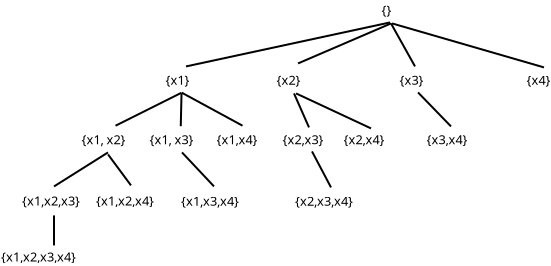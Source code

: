 <?xml version="1.0" encoding="UTF-8"?>
<dia:diagram xmlns:dia="http://www.lysator.liu.se/~alla/dia/">
  <dia:layer name="Background" visible="true" active="true">
    <dia:object type="Standard - Text" version="1" id="O0">
      <dia:attribute name="obj_pos">
        <dia:point val="5.3,7.9"/>
      </dia:attribute>
      <dia:attribute name="obj_bb">
        <dia:rectangle val="5.3,7.286;6.921,8.09"/>
      </dia:attribute>
      <dia:attribute name="text">
        <dia:composite type="text">
          <dia:attribute name="string">
            <dia:string>#{x1}#</dia:string>
          </dia:attribute>
          <dia:attribute name="font">
            <dia:font family="sans" style="0" name="Helvetica"/>
          </dia:attribute>
          <dia:attribute name="height">
            <dia:real val="0.8"/>
          </dia:attribute>
          <dia:attribute name="pos">
            <dia:point val="5.3,7.9"/>
          </dia:attribute>
          <dia:attribute name="color">
            <dia:color val="#000000"/>
          </dia:attribute>
          <dia:attribute name="alignment">
            <dia:enum val="0"/>
          </dia:attribute>
        </dia:composite>
      </dia:attribute>
      <dia:attribute name="valign">
        <dia:enum val="3"/>
      </dia:attribute>
    </dia:object>
    <dia:object type="Standard - Text" version="1" id="O1">
      <dia:attribute name="obj_pos">
        <dia:point val="10.85,7.9"/>
      </dia:attribute>
      <dia:attribute name="obj_bb">
        <dia:rectangle val="10.85,7.286;12.471,8.09"/>
      </dia:attribute>
      <dia:attribute name="text">
        <dia:composite type="text">
          <dia:attribute name="string">
            <dia:string>#{x2}#</dia:string>
          </dia:attribute>
          <dia:attribute name="font">
            <dia:font family="sans" style="0" name="Helvetica"/>
          </dia:attribute>
          <dia:attribute name="height">
            <dia:real val="0.8"/>
          </dia:attribute>
          <dia:attribute name="pos">
            <dia:point val="10.85,7.9"/>
          </dia:attribute>
          <dia:attribute name="color">
            <dia:color val="#000000"/>
          </dia:attribute>
          <dia:attribute name="alignment">
            <dia:enum val="0"/>
          </dia:attribute>
        </dia:composite>
      </dia:attribute>
      <dia:attribute name="valign">
        <dia:enum val="3"/>
      </dia:attribute>
    </dia:object>
    <dia:object type="Standard - Text" version="1" id="O2">
      <dia:attribute name="obj_pos">
        <dia:point val="17,7.9"/>
      </dia:attribute>
      <dia:attribute name="obj_bb">
        <dia:rectangle val="17,7.286;18.621,8.09"/>
      </dia:attribute>
      <dia:attribute name="text">
        <dia:composite type="text">
          <dia:attribute name="string">
            <dia:string>#{x3}#</dia:string>
          </dia:attribute>
          <dia:attribute name="font">
            <dia:font family="sans" style="0" name="Helvetica"/>
          </dia:attribute>
          <dia:attribute name="height">
            <dia:real val="0.8"/>
          </dia:attribute>
          <dia:attribute name="pos">
            <dia:point val="17,7.9"/>
          </dia:attribute>
          <dia:attribute name="color">
            <dia:color val="#000000"/>
          </dia:attribute>
          <dia:attribute name="alignment">
            <dia:enum val="0"/>
          </dia:attribute>
        </dia:composite>
      </dia:attribute>
      <dia:attribute name="valign">
        <dia:enum val="3"/>
      </dia:attribute>
    </dia:object>
    <dia:object type="Standard - Text" version="1" id="O3">
      <dia:attribute name="obj_pos">
        <dia:point val="23.35,7.9"/>
      </dia:attribute>
      <dia:attribute name="obj_bb">
        <dia:rectangle val="23.35,7.286;24.971,8.09"/>
      </dia:attribute>
      <dia:attribute name="text">
        <dia:composite type="text">
          <dia:attribute name="string">
            <dia:string>#{x4}#</dia:string>
          </dia:attribute>
          <dia:attribute name="font">
            <dia:font family="sans" style="0" name="Helvetica"/>
          </dia:attribute>
          <dia:attribute name="height">
            <dia:real val="0.8"/>
          </dia:attribute>
          <dia:attribute name="pos">
            <dia:point val="23.35,7.9"/>
          </dia:attribute>
          <dia:attribute name="color">
            <dia:color val="#000000"/>
          </dia:attribute>
          <dia:attribute name="alignment">
            <dia:enum val="0"/>
          </dia:attribute>
        </dia:composite>
      </dia:attribute>
      <dia:attribute name="valign">
        <dia:enum val="3"/>
      </dia:attribute>
    </dia:object>
    <dia:object type="Standard - Text" version="1" id="O4">
      <dia:attribute name="obj_pos">
        <dia:point val="16.1,4.4"/>
      </dia:attribute>
      <dia:attribute name="obj_bb">
        <dia:rectangle val="16.1,3.786;16.934,4.59"/>
      </dia:attribute>
      <dia:attribute name="text">
        <dia:composite type="text">
          <dia:attribute name="string">
            <dia:string>#{}#</dia:string>
          </dia:attribute>
          <dia:attribute name="font">
            <dia:font family="sans" style="0" name="Helvetica"/>
          </dia:attribute>
          <dia:attribute name="height">
            <dia:real val="0.8"/>
          </dia:attribute>
          <dia:attribute name="pos">
            <dia:point val="16.1,4.4"/>
          </dia:attribute>
          <dia:attribute name="color">
            <dia:color val="#000000"/>
          </dia:attribute>
          <dia:attribute name="alignment">
            <dia:enum val="0"/>
          </dia:attribute>
        </dia:composite>
      </dia:attribute>
      <dia:attribute name="valign">
        <dia:enum val="3"/>
      </dia:attribute>
    </dia:object>
    <dia:object type="Standard - Text" version="1" id="O5">
      <dia:attribute name="obj_pos">
        <dia:point val="1.1,10.881"/>
      </dia:attribute>
      <dia:attribute name="obj_bb">
        <dia:rectangle val="1.1,10.286;3.895,11.034"/>
      </dia:attribute>
      <dia:attribute name="text">
        <dia:composite type="text">
          <dia:attribute name="string">
            <dia:string>#{x1, x2}#</dia:string>
          </dia:attribute>
          <dia:attribute name="font">
            <dia:font family="sans" style="0" name="Helvetica"/>
          </dia:attribute>
          <dia:attribute name="height">
            <dia:real val="0.8"/>
          </dia:attribute>
          <dia:attribute name="pos">
            <dia:point val="1.1,10.881"/>
          </dia:attribute>
          <dia:attribute name="color">
            <dia:color val="#000000"/>
          </dia:attribute>
          <dia:attribute name="alignment">
            <dia:enum val="0"/>
          </dia:attribute>
        </dia:composite>
      </dia:attribute>
      <dia:attribute name="valign">
        <dia:enum val="3"/>
      </dia:attribute>
    </dia:object>
    <dia:object type="Standard - Text" version="1" id="O6">
      <dia:attribute name="obj_pos">
        <dia:point val="4.5,10.881"/>
      </dia:attribute>
      <dia:attribute name="obj_bb">
        <dia:rectangle val="4.5,10.286;7.295,11.034"/>
      </dia:attribute>
      <dia:attribute name="text">
        <dia:composite type="text">
          <dia:attribute name="string">
            <dia:string>#{x1, x3}#</dia:string>
          </dia:attribute>
          <dia:attribute name="font">
            <dia:font family="sans" style="0" name="Helvetica"/>
          </dia:attribute>
          <dia:attribute name="height">
            <dia:real val="0.8"/>
          </dia:attribute>
          <dia:attribute name="pos">
            <dia:point val="4.5,10.881"/>
          </dia:attribute>
          <dia:attribute name="color">
            <dia:color val="#000000"/>
          </dia:attribute>
          <dia:attribute name="alignment">
            <dia:enum val="0"/>
          </dia:attribute>
        </dia:composite>
      </dia:attribute>
      <dia:attribute name="valign">
        <dia:enum val="3"/>
      </dia:attribute>
    </dia:object>
    <dia:object type="Standard - Text" version="1" id="O7">
      <dia:attribute name="obj_pos">
        <dia:point val="7.85,10.881"/>
      </dia:attribute>
      <dia:attribute name="obj_bb">
        <dia:rectangle val="7.85,10.286;10.443,11.034"/>
      </dia:attribute>
      <dia:attribute name="text">
        <dia:composite type="text">
          <dia:attribute name="string">
            <dia:string>#{x1,x4}#</dia:string>
          </dia:attribute>
          <dia:attribute name="font">
            <dia:font family="sans" style="0" name="Helvetica"/>
          </dia:attribute>
          <dia:attribute name="height">
            <dia:real val="0.8"/>
          </dia:attribute>
          <dia:attribute name="pos">
            <dia:point val="7.85,10.881"/>
          </dia:attribute>
          <dia:attribute name="color">
            <dia:color val="#000000"/>
          </dia:attribute>
          <dia:attribute name="alignment">
            <dia:enum val="0"/>
          </dia:attribute>
        </dia:composite>
      </dia:attribute>
      <dia:attribute name="valign">
        <dia:enum val="3"/>
      </dia:attribute>
    </dia:object>
    <dia:object type="Standard - Text" version="1" id="O8">
      <dia:attribute name="obj_pos">
        <dia:point val="11.15,10.881"/>
      </dia:attribute>
      <dia:attribute name="obj_bb">
        <dia:rectangle val="11.15,10.286;13.742,11.034"/>
      </dia:attribute>
      <dia:attribute name="text">
        <dia:composite type="text">
          <dia:attribute name="string">
            <dia:string>#{x2,x3}#</dia:string>
          </dia:attribute>
          <dia:attribute name="font">
            <dia:font family="sans" style="0" name="Helvetica"/>
          </dia:attribute>
          <dia:attribute name="height">
            <dia:real val="0.8"/>
          </dia:attribute>
          <dia:attribute name="pos">
            <dia:point val="11.15,10.881"/>
          </dia:attribute>
          <dia:attribute name="color">
            <dia:color val="#000000"/>
          </dia:attribute>
          <dia:attribute name="alignment">
            <dia:enum val="0"/>
          </dia:attribute>
        </dia:composite>
      </dia:attribute>
      <dia:attribute name="valign">
        <dia:enum val="3"/>
      </dia:attribute>
    </dia:object>
    <dia:object type="Standard - Text" version="1" id="O9">
      <dia:attribute name="obj_pos">
        <dia:point val="14.2,10.881"/>
      </dia:attribute>
      <dia:attribute name="obj_bb">
        <dia:rectangle val="14.2,10.286;16.793,11.034"/>
      </dia:attribute>
      <dia:attribute name="text">
        <dia:composite type="text">
          <dia:attribute name="string">
            <dia:string>#{x2,x4}#</dia:string>
          </dia:attribute>
          <dia:attribute name="font">
            <dia:font family="sans" style="0" name="Helvetica"/>
          </dia:attribute>
          <dia:attribute name="height">
            <dia:real val="0.8"/>
          </dia:attribute>
          <dia:attribute name="pos">
            <dia:point val="14.2,10.881"/>
          </dia:attribute>
          <dia:attribute name="color">
            <dia:color val="#000000"/>
          </dia:attribute>
          <dia:attribute name="alignment">
            <dia:enum val="0"/>
          </dia:attribute>
        </dia:composite>
      </dia:attribute>
      <dia:attribute name="valign">
        <dia:enum val="3"/>
      </dia:attribute>
    </dia:object>
    <dia:object type="Standard - Text" version="1" id="O10">
      <dia:attribute name="obj_pos">
        <dia:point val="18.35,10.881"/>
      </dia:attribute>
      <dia:attribute name="obj_bb">
        <dia:rectangle val="18.35,10.286;20.942,11.034"/>
      </dia:attribute>
      <dia:attribute name="text">
        <dia:composite type="text">
          <dia:attribute name="string">
            <dia:string>#{x3,x4}#</dia:string>
          </dia:attribute>
          <dia:attribute name="font">
            <dia:font family="sans" style="0" name="Helvetica"/>
          </dia:attribute>
          <dia:attribute name="height">
            <dia:real val="0.8"/>
          </dia:attribute>
          <dia:attribute name="pos">
            <dia:point val="18.35,10.881"/>
          </dia:attribute>
          <dia:attribute name="color">
            <dia:color val="#000000"/>
          </dia:attribute>
          <dia:attribute name="alignment">
            <dia:enum val="0"/>
          </dia:attribute>
        </dia:composite>
      </dia:attribute>
      <dia:attribute name="valign">
        <dia:enum val="3"/>
      </dia:attribute>
    </dia:object>
    <dia:object type="Standard - Line" version="0" id="O11">
      <dia:attribute name="obj_pos">
        <dia:point val="2.8,9.95"/>
      </dia:attribute>
      <dia:attribute name="obj_bb">
        <dia:rectangle val="2.733,8.233;6.167,10.017"/>
      </dia:attribute>
      <dia:attribute name="conn_endpoints">
        <dia:point val="2.8,9.95"/>
        <dia:point val="6.1,8.3"/>
      </dia:attribute>
      <dia:attribute name="numcp">
        <dia:int val="1"/>
      </dia:attribute>
    </dia:object>
    <dia:object type="Standard - Line" version="0" id="O12">
      <dia:attribute name="obj_pos">
        <dia:point val="6.1,8.35"/>
      </dia:attribute>
      <dia:attribute name="obj_bb">
        <dia:rectangle val="6.01,8.299;6.151,10.026"/>
      </dia:attribute>
      <dia:attribute name="conn_endpoints">
        <dia:point val="6.1,8.35"/>
        <dia:point val="6.062,9.975"/>
      </dia:attribute>
      <dia:attribute name="numcp">
        <dia:int val="1"/>
      </dia:attribute>
    </dia:object>
    <dia:object type="Standard - Line" version="0" id="O13">
      <dia:attribute name="obj_pos">
        <dia:point val="6.112,8.3"/>
      </dia:attribute>
      <dia:attribute name="obj_bb">
        <dia:rectangle val="6.044,8.232;9.218,10.018"/>
      </dia:attribute>
      <dia:attribute name="conn_endpoints">
        <dia:point val="6.112,8.3"/>
        <dia:point val="9.15,9.95"/>
      </dia:attribute>
      <dia:attribute name="numcp">
        <dia:int val="1"/>
      </dia:attribute>
    </dia:object>
    <dia:object type="Standard - Line" version="0" id="O14">
      <dia:attribute name="obj_pos">
        <dia:point val="11.724,8.336"/>
      </dia:attribute>
      <dia:attribute name="obj_bb">
        <dia:rectangle val="11.658,8.27;12.54,10.102"/>
      </dia:attribute>
      <dia:attribute name="conn_endpoints">
        <dia:point val="11.724,8.336"/>
        <dia:point val="12.474,10.036"/>
      </dia:attribute>
      <dia:attribute name="numcp">
        <dia:int val="1"/>
      </dia:attribute>
    </dia:object>
    <dia:object type="Standard - Line" version="0" id="O15">
      <dia:attribute name="obj_pos">
        <dia:point val="11.824,8.336"/>
      </dia:attribute>
      <dia:attribute name="obj_bb">
        <dia:rectangle val="11.758,8.27;15.64,10.153"/>
      </dia:attribute>
      <dia:attribute name="conn_endpoints">
        <dia:point val="11.824,8.336"/>
        <dia:point val="15.574,10.086"/>
      </dia:attribute>
      <dia:attribute name="numcp">
        <dia:int val="1"/>
      </dia:attribute>
    </dia:object>
    <dia:object type="Standard - Line" version="0" id="O16">
      <dia:attribute name="obj_pos">
        <dia:point val="17.924,8.286"/>
      </dia:attribute>
      <dia:attribute name="obj_bb">
        <dia:rectangle val="17.853,8.216;19.645,10.057"/>
      </dia:attribute>
      <dia:attribute name="conn_endpoints">
        <dia:point val="17.924,8.286"/>
        <dia:point val="19.574,9.986"/>
      </dia:attribute>
      <dia:attribute name="numcp">
        <dia:int val="1"/>
      </dia:attribute>
    </dia:object>
    <dia:object type="Standard - Line" version="0" id="O17">
      <dia:attribute name="obj_pos">
        <dia:point val="16.524,4.786"/>
      </dia:attribute>
      <dia:attribute name="obj_bb">
        <dia:rectangle val="6.265,4.727;16.584,7.046"/>
      </dia:attribute>
      <dia:attribute name="conn_endpoints">
        <dia:point val="16.524,4.786"/>
        <dia:point val="6.324,6.986"/>
      </dia:attribute>
      <dia:attribute name="numcp">
        <dia:int val="1"/>
      </dia:attribute>
    </dia:object>
    <dia:object type="Standard - Line" version="0" id="O18">
      <dia:attribute name="obj_pos">
        <dia:point val="16.574,4.836"/>
      </dia:attribute>
      <dia:attribute name="obj_bb">
        <dia:rectangle val="11.858,4.771;16.64,6.902"/>
      </dia:attribute>
      <dia:attribute name="conn_endpoints">
        <dia:point val="16.574,4.836"/>
        <dia:point val="11.924,6.836"/>
      </dia:attribute>
      <dia:attribute name="numcp">
        <dia:int val="1"/>
      </dia:attribute>
    </dia:object>
    <dia:object type="Standard - Line" version="0" id="O19">
      <dia:attribute name="obj_pos">
        <dia:point val="16.574,4.836"/>
      </dia:attribute>
      <dia:attribute name="obj_bb">
        <dia:rectangle val="16.506,4.768;17.842,7.054"/>
      </dia:attribute>
      <dia:attribute name="conn_endpoints">
        <dia:point val="16.574,4.836"/>
        <dia:point val="17.774,6.986"/>
      </dia:attribute>
      <dia:attribute name="numcp">
        <dia:int val="1"/>
      </dia:attribute>
    </dia:object>
    <dia:object type="Standard - Line" version="0" id="O20">
      <dia:attribute name="obj_pos">
        <dia:point val="16.624,4.836"/>
      </dia:attribute>
      <dia:attribute name="obj_bb">
        <dia:rectangle val="16.562,4.774;24.286,7.098"/>
      </dia:attribute>
      <dia:attribute name="conn_endpoints">
        <dia:point val="16.624,4.836"/>
        <dia:point val="24.224,7.036"/>
      </dia:attribute>
      <dia:attribute name="numcp">
        <dia:int val="1"/>
      </dia:attribute>
    </dia:object>
    <dia:object type="Standard - Text" version="1" id="O21">
      <dia:attribute name="obj_pos">
        <dia:point val="-1.876,13.936"/>
      </dia:attribute>
      <dia:attribute name="obj_bb">
        <dia:rectangle val="-1.876,13.341;1.707,14.089"/>
      </dia:attribute>
      <dia:attribute name="text">
        <dia:composite type="text">
          <dia:attribute name="string">
            <dia:string>#{x1,x2,x3}#</dia:string>
          </dia:attribute>
          <dia:attribute name="font">
            <dia:font family="sans" style="0" name="Helvetica"/>
          </dia:attribute>
          <dia:attribute name="height">
            <dia:real val="0.8"/>
          </dia:attribute>
          <dia:attribute name="pos">
            <dia:point val="-1.876,13.936"/>
          </dia:attribute>
          <dia:attribute name="color">
            <dia:color val="#000000"/>
          </dia:attribute>
          <dia:attribute name="alignment">
            <dia:enum val="0"/>
          </dia:attribute>
        </dia:composite>
      </dia:attribute>
      <dia:attribute name="valign">
        <dia:enum val="3"/>
      </dia:attribute>
    </dia:object>
    <dia:object type="Standard - Line" version="0" id="O22">
      <dia:attribute name="obj_pos">
        <dia:point val="2.424,11.286"/>
      </dia:attribute>
      <dia:attribute name="obj_bb">
        <dia:rectangle val="-0.345,11.217;2.493,13.055"/>
      </dia:attribute>
      <dia:attribute name="conn_endpoints">
        <dia:point val="2.424,11.286"/>
        <dia:point val="-0.276,12.986"/>
      </dia:attribute>
      <dia:attribute name="numcp">
        <dia:int val="1"/>
      </dia:attribute>
    </dia:object>
    <dia:object type="Standard - Text" version="1" id="O23">
      <dia:attribute name="obj_pos">
        <dia:point val="1.824,13.936"/>
      </dia:attribute>
      <dia:attribute name="obj_bb">
        <dia:rectangle val="1.824,13.341;5.407,14.089"/>
      </dia:attribute>
      <dia:attribute name="text">
        <dia:composite type="text">
          <dia:attribute name="string">
            <dia:string>#{x1,x2,x4}#</dia:string>
          </dia:attribute>
          <dia:attribute name="font">
            <dia:font family="sans" style="0" name="Helvetica"/>
          </dia:attribute>
          <dia:attribute name="height">
            <dia:real val="0.8"/>
          </dia:attribute>
          <dia:attribute name="pos">
            <dia:point val="1.824,13.936"/>
          </dia:attribute>
          <dia:attribute name="color">
            <dia:color val="#000000"/>
          </dia:attribute>
          <dia:attribute name="alignment">
            <dia:enum val="0"/>
          </dia:attribute>
        </dia:composite>
      </dia:attribute>
      <dia:attribute name="valign">
        <dia:enum val="3"/>
      </dia:attribute>
    </dia:object>
    <dia:object type="Standard - Text" version="1" id="O24">
      <dia:attribute name="obj_pos">
        <dia:point val="6.074,13.955"/>
      </dia:attribute>
      <dia:attribute name="obj_bb">
        <dia:rectangle val="6.074,13.36;9.657,14.107"/>
      </dia:attribute>
      <dia:attribute name="text">
        <dia:composite type="text">
          <dia:attribute name="string">
            <dia:string>#{x1,x3,x4}#</dia:string>
          </dia:attribute>
          <dia:attribute name="font">
            <dia:font family="sans" style="0" name="Helvetica"/>
          </dia:attribute>
          <dia:attribute name="height">
            <dia:real val="0.8"/>
          </dia:attribute>
          <dia:attribute name="pos">
            <dia:point val="6.074,13.955"/>
          </dia:attribute>
          <dia:attribute name="color">
            <dia:color val="#000000"/>
          </dia:attribute>
          <dia:attribute name="alignment">
            <dia:enum val="0"/>
          </dia:attribute>
        </dia:composite>
      </dia:attribute>
      <dia:attribute name="valign">
        <dia:enum val="3"/>
      </dia:attribute>
    </dia:object>
    <dia:object type="Standard - Text" version="1" id="O25">
      <dia:attribute name="obj_pos">
        <dia:point val="11.774,13.955"/>
      </dia:attribute>
      <dia:attribute name="obj_bb">
        <dia:rectangle val="11.774,13.36;15.357,14.107"/>
      </dia:attribute>
      <dia:attribute name="text">
        <dia:composite type="text">
          <dia:attribute name="string">
            <dia:string>#{x2,x3,x4}#</dia:string>
          </dia:attribute>
          <dia:attribute name="font">
            <dia:font family="sans" style="0" name="Helvetica"/>
          </dia:attribute>
          <dia:attribute name="height">
            <dia:real val="0.8"/>
          </dia:attribute>
          <dia:attribute name="pos">
            <dia:point val="11.774,13.955"/>
          </dia:attribute>
          <dia:attribute name="color">
            <dia:color val="#000000"/>
          </dia:attribute>
          <dia:attribute name="alignment">
            <dia:enum val="0"/>
          </dia:attribute>
        </dia:composite>
      </dia:attribute>
      <dia:attribute name="valign">
        <dia:enum val="3"/>
      </dia:attribute>
    </dia:object>
    <dia:object type="Standard - Line" version="0" id="O26">
      <dia:attribute name="obj_pos">
        <dia:point val="2.424,11.386"/>
      </dia:attribute>
      <dia:attribute name="obj_bb">
        <dia:rectangle val="2.354,11.316;3.644,13.006"/>
      </dia:attribute>
      <dia:attribute name="conn_endpoints">
        <dia:point val="2.424,11.386"/>
        <dia:point val="3.574,12.936"/>
      </dia:attribute>
      <dia:attribute name="numcp">
        <dia:int val="1"/>
      </dia:attribute>
    </dia:object>
    <dia:object type="Standard - Line" version="0" id="O27">
      <dia:attribute name="obj_pos">
        <dia:point val="6.124,11.286"/>
      </dia:attribute>
      <dia:attribute name="obj_bb">
        <dia:rectangle val="6.053,11.216;7.795,13.057"/>
      </dia:attribute>
      <dia:attribute name="conn_endpoints">
        <dia:point val="6.124,11.286"/>
        <dia:point val="7.724,12.986"/>
      </dia:attribute>
      <dia:attribute name="numcp">
        <dia:int val="1"/>
      </dia:attribute>
    </dia:object>
    <dia:object type="Standard - Line" version="0" id="O28">
      <dia:attribute name="obj_pos">
        <dia:point val="12.624,11.236"/>
      </dia:attribute>
      <dia:attribute name="obj_bb">
        <dia:rectangle val="12.556,11.169;13.642,13.104"/>
      </dia:attribute>
      <dia:attribute name="conn_endpoints">
        <dia:point val="12.624,11.236"/>
        <dia:point val="13.574,13.036"/>
      </dia:attribute>
      <dia:attribute name="numcp">
        <dia:int val="1"/>
      </dia:attribute>
    </dia:object>
    <dia:object type="Standard - Text" version="1" id="O29">
      <dia:attribute name="obj_pos">
        <dia:point val="-2.926,16.736"/>
      </dia:attribute>
      <dia:attribute name="obj_bb">
        <dia:rectangle val="-2.926,16.141;1.647,16.889"/>
      </dia:attribute>
      <dia:attribute name="text">
        <dia:composite type="text">
          <dia:attribute name="string">
            <dia:string>#{x1,x2,x3,x4}#</dia:string>
          </dia:attribute>
          <dia:attribute name="font">
            <dia:font family="sans" style="0" name="Helvetica"/>
          </dia:attribute>
          <dia:attribute name="height">
            <dia:real val="0.8"/>
          </dia:attribute>
          <dia:attribute name="pos">
            <dia:point val="-2.926,16.736"/>
          </dia:attribute>
          <dia:attribute name="color">
            <dia:color val="#000000"/>
          </dia:attribute>
          <dia:attribute name="alignment">
            <dia:enum val="0"/>
          </dia:attribute>
        </dia:composite>
      </dia:attribute>
      <dia:attribute name="valign">
        <dia:enum val="3"/>
      </dia:attribute>
    </dia:object>
    <dia:object type="Standard - Line" version="0" id="O30">
      <dia:attribute name="obj_pos">
        <dia:point val="-0.276,14.436"/>
      </dia:attribute>
      <dia:attribute name="obj_bb">
        <dia:rectangle val="-0.326,14.386;-0.226,15.986"/>
      </dia:attribute>
      <dia:attribute name="conn_endpoints">
        <dia:point val="-0.276,14.436"/>
        <dia:point val="-0.276,15.936"/>
      </dia:attribute>
      <dia:attribute name="numcp">
        <dia:int val="1"/>
      </dia:attribute>
    </dia:object>
  </dia:layer>
</dia:diagram>
